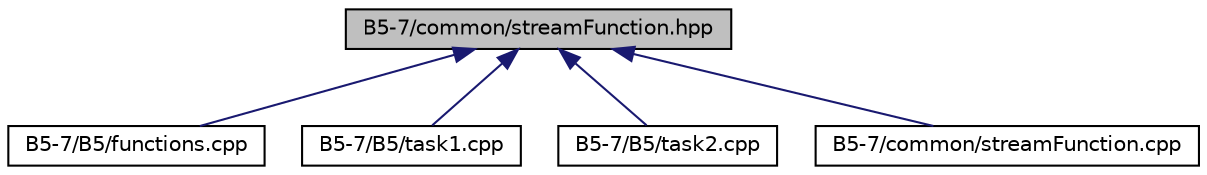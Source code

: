 digraph "B5-7/common/streamFunction.hpp"
{
 // LATEX_PDF_SIZE
  edge [fontname="Helvetica",fontsize="10",labelfontname="Helvetica",labelfontsize="10"];
  node [fontname="Helvetica",fontsize="10",shape=record];
  Node1 [label="B5-7/common/streamFunction.hpp",height=0.2,width=0.4,color="black", fillcolor="grey75", style="filled", fontcolor="black",tooltip=" "];
  Node1 -> Node2 [dir="back",color="midnightblue",fontsize="10",style="solid",fontname="Helvetica"];
  Node2 [label="B5-7/B5/functions.cpp",height=0.2,width=0.4,color="black", fillcolor="white", style="filled",URL="$functions_8cpp.html",tooltip=" "];
  Node1 -> Node3 [dir="back",color="midnightblue",fontsize="10",style="solid",fontname="Helvetica"];
  Node3 [label="B5-7/B5/task1.cpp",height=0.2,width=0.4,color="black", fillcolor="white", style="filled",URL="$task1_8cpp.html",tooltip=" "];
  Node1 -> Node4 [dir="back",color="midnightblue",fontsize="10",style="solid",fontname="Helvetica"];
  Node4 [label="B5-7/B5/task2.cpp",height=0.2,width=0.4,color="black", fillcolor="white", style="filled",URL="$task2_8cpp.html",tooltip=" "];
  Node1 -> Node5 [dir="back",color="midnightblue",fontsize="10",style="solid",fontname="Helvetica"];
  Node5 [label="B5-7/common/streamFunction.cpp",height=0.2,width=0.4,color="black", fillcolor="white", style="filled",URL="$stream_function_8cpp.html",tooltip=" "];
}
